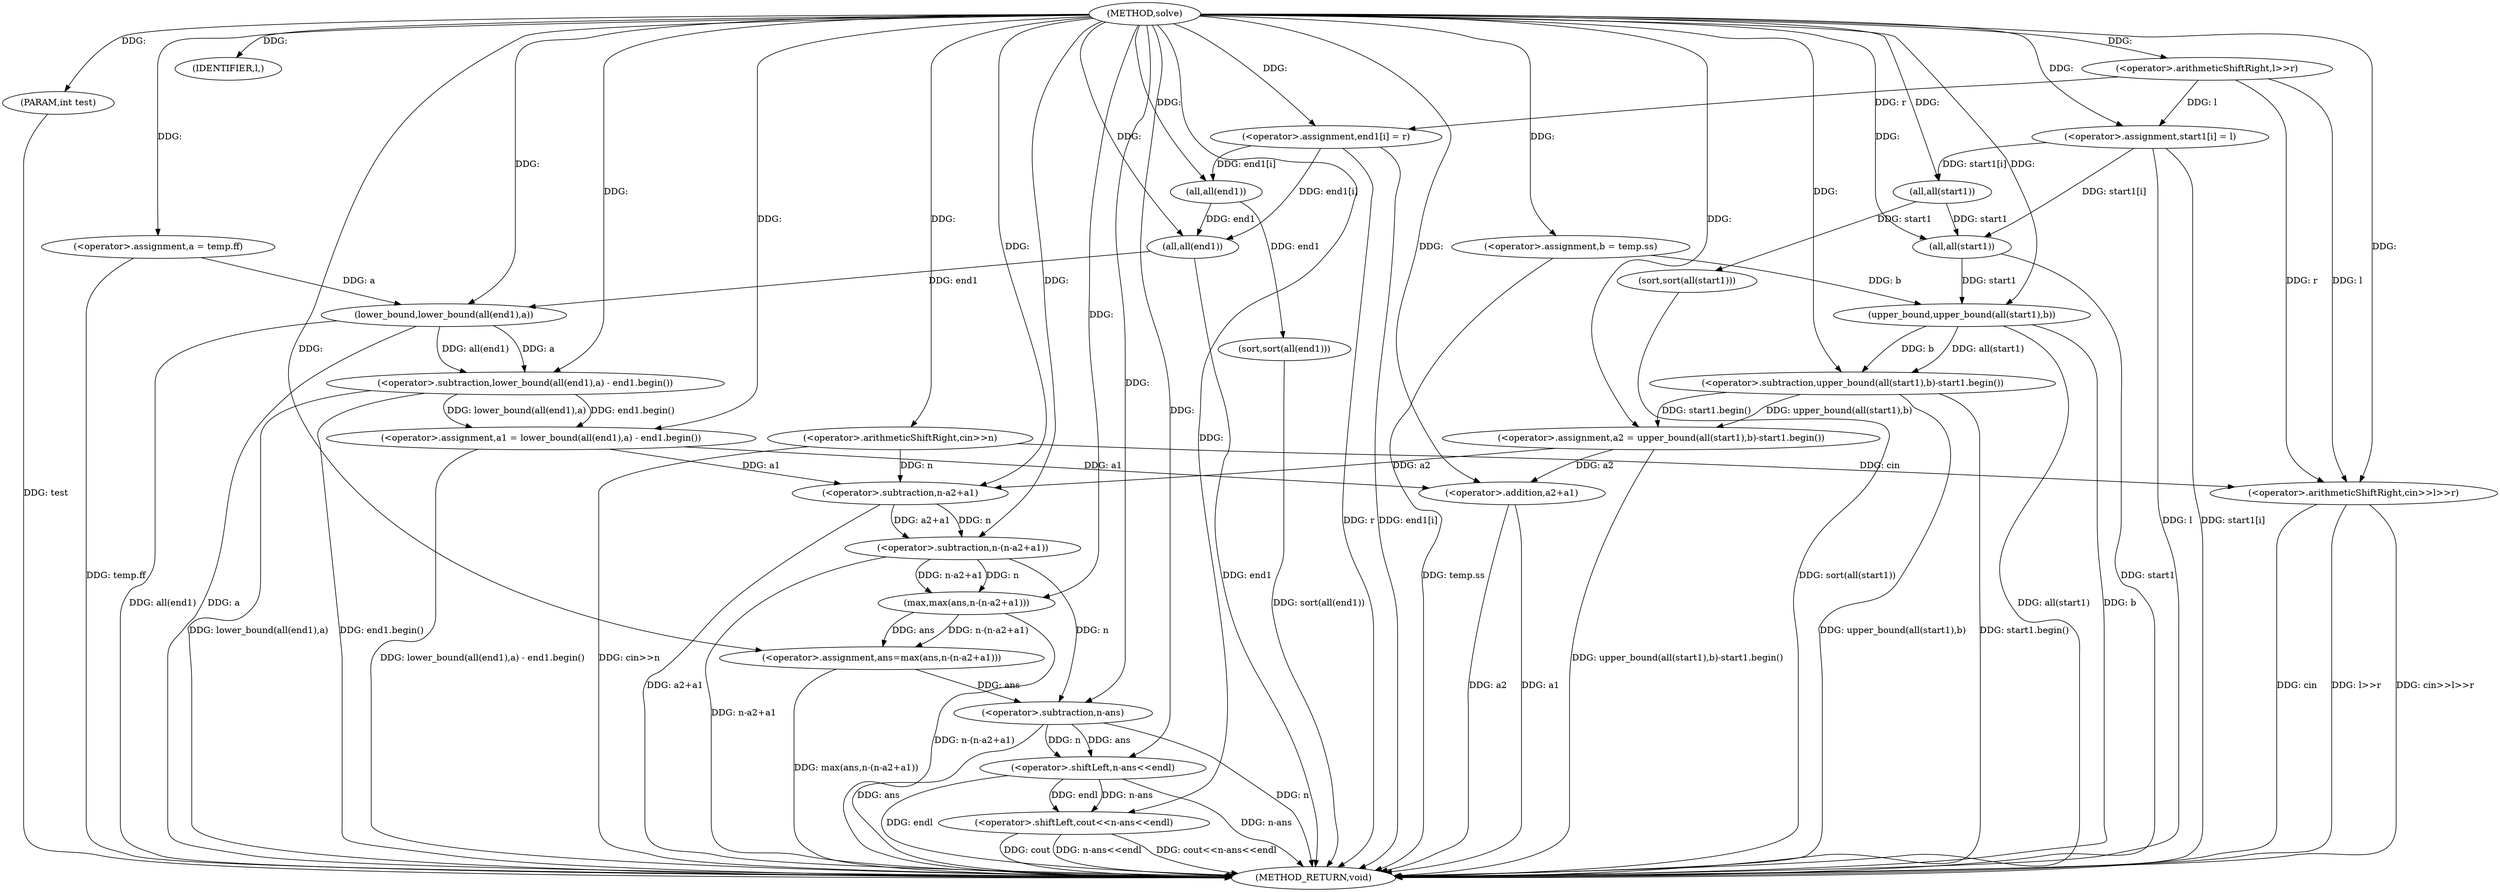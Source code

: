digraph "solve" {  
"1000909" [label = "(METHOD,solve)" ]
"1000995" [label = "(METHOD_RETURN,void)" ]
"1000910" [label = "(PARAM,int test)" ]
"1000913" [label = "(<operator>.arithmeticShiftRight,cin>>n)" ]
"1000938" [label = "(sort,sort(all(start1)))" ]
"1000941" [label = "(sort,sort(all(end1)))" ]
"1000944" [label = "(IDENTIFIER,l,)" ]
"1000988" [label = "(<operator>.shiftLeft,cout<<n-ans<<endl)" ]
"1000922" [label = "(<operator>.arithmeticShiftRight,cin>>l>>r)" ]
"1000928" [label = "(<operator>.assignment,start1[i] = l)" ]
"1000933" [label = "(<operator>.assignment,end1[i] = r)" ]
"1000948" [label = "(<operator>.assignment,a = temp.ff)" ]
"1000954" [label = "(<operator>.assignment,b = temp.ss)" ]
"1000960" [label = "(<operator>.assignment,a1 = lower_bound(all(end1),a) - end1.begin())" ]
"1000969" [label = "(<operator>.assignment,a2 = upper_bound(all(start1),b)-start1.begin())" ]
"1000977" [label = "(<operator>.assignment,ans=max(ans,n-(n-a2+a1)))" ]
"1000939" [label = "(all,all(start1))" ]
"1000942" [label = "(all,all(end1))" ]
"1000990" [label = "(<operator>.shiftLeft,n-ans<<endl)" ]
"1000924" [label = "(<operator>.arithmeticShiftRight,l>>r)" ]
"1000962" [label = "(<operator>.subtraction,lower_bound(all(end1),a) - end1.begin())" ]
"1000971" [label = "(<operator>.subtraction,upper_bound(all(start1),b)-start1.begin())" ]
"1000979" [label = "(max,max(ans,n-(n-a2+a1)))" ]
"1000991" [label = "(<operator>.subtraction,n-ans)" ]
"1000963" [label = "(lower_bound,lower_bound(all(end1),a))" ]
"1000972" [label = "(upper_bound,upper_bound(all(start1),b))" ]
"1000981" [label = "(<operator>.subtraction,n-(n-a2+a1))" ]
"1000964" [label = "(all,all(end1))" ]
"1000973" [label = "(all,all(start1))" ]
"1000983" [label = "(<operator>.subtraction,n-a2+a1)" ]
"1000985" [label = "(<operator>.addition,a2+a1)" ]
  "1000910" -> "1000995"  [ label = "DDG: test"] 
  "1000913" -> "1000995"  [ label = "DDG: cin>>n"] 
  "1000922" -> "1000995"  [ label = "DDG: cin"] 
  "1000922" -> "1000995"  [ label = "DDG: l>>r"] 
  "1000922" -> "1000995"  [ label = "DDG: cin>>l>>r"] 
  "1000928" -> "1000995"  [ label = "DDG: start1[i]"] 
  "1000928" -> "1000995"  [ label = "DDG: l"] 
  "1000933" -> "1000995"  [ label = "DDG: end1[i]"] 
  "1000933" -> "1000995"  [ label = "DDG: r"] 
  "1000938" -> "1000995"  [ label = "DDG: sort(all(start1))"] 
  "1000941" -> "1000995"  [ label = "DDG: sort(all(end1))"] 
  "1000948" -> "1000995"  [ label = "DDG: temp.ff"] 
  "1000954" -> "1000995"  [ label = "DDG: temp.ss"] 
  "1000964" -> "1000995"  [ label = "DDG: end1"] 
  "1000963" -> "1000995"  [ label = "DDG: all(end1)"] 
  "1000963" -> "1000995"  [ label = "DDG: a"] 
  "1000962" -> "1000995"  [ label = "DDG: lower_bound(all(end1),a)"] 
  "1000962" -> "1000995"  [ label = "DDG: end1.begin()"] 
  "1000960" -> "1000995"  [ label = "DDG: lower_bound(all(end1),a) - end1.begin()"] 
  "1000973" -> "1000995"  [ label = "DDG: start1"] 
  "1000972" -> "1000995"  [ label = "DDG: all(start1)"] 
  "1000972" -> "1000995"  [ label = "DDG: b"] 
  "1000971" -> "1000995"  [ label = "DDG: upper_bound(all(start1),b)"] 
  "1000971" -> "1000995"  [ label = "DDG: start1.begin()"] 
  "1000969" -> "1000995"  [ label = "DDG: upper_bound(all(start1),b)-start1.begin()"] 
  "1000985" -> "1000995"  [ label = "DDG: a2"] 
  "1000985" -> "1000995"  [ label = "DDG: a1"] 
  "1000983" -> "1000995"  [ label = "DDG: a2+a1"] 
  "1000981" -> "1000995"  [ label = "DDG: n-a2+a1"] 
  "1000979" -> "1000995"  [ label = "DDG: n-(n-a2+a1)"] 
  "1000977" -> "1000995"  [ label = "DDG: max(ans,n-(n-a2+a1))"] 
  "1000991" -> "1000995"  [ label = "DDG: n"] 
  "1000991" -> "1000995"  [ label = "DDG: ans"] 
  "1000990" -> "1000995"  [ label = "DDG: n-ans"] 
  "1000988" -> "1000995"  [ label = "DDG: n-ans<<endl"] 
  "1000988" -> "1000995"  [ label = "DDG: cout<<n-ans<<endl"] 
  "1000988" -> "1000995"  [ label = "DDG: cout"] 
  "1000990" -> "1000995"  [ label = "DDG: endl"] 
  "1000909" -> "1000910"  [ label = "DDG: "] 
  "1000909" -> "1000944"  [ label = "DDG: "] 
  "1000909" -> "1000913"  [ label = "DDG: "] 
  "1000924" -> "1000928"  [ label = "DDG: l"] 
  "1000909" -> "1000928"  [ label = "DDG: "] 
  "1000924" -> "1000933"  [ label = "DDG: r"] 
  "1000909" -> "1000933"  [ label = "DDG: "] 
  "1000939" -> "1000938"  [ label = "DDG: start1"] 
  "1000942" -> "1000941"  [ label = "DDG: end1"] 
  "1000962" -> "1000960"  [ label = "DDG: end1.begin()"] 
  "1000962" -> "1000960"  [ label = "DDG: lower_bound(all(end1),a)"] 
  "1000971" -> "1000969"  [ label = "DDG: start1.begin()"] 
  "1000971" -> "1000969"  [ label = "DDG: upper_bound(all(start1),b)"] 
  "1000979" -> "1000977"  [ label = "DDG: n-(n-a2+a1)"] 
  "1000979" -> "1000977"  [ label = "DDG: ans"] 
  "1000909" -> "1000988"  [ label = "DDG: "] 
  "1000990" -> "1000988"  [ label = "DDG: n-ans"] 
  "1000990" -> "1000988"  [ label = "DDG: endl"] 
  "1000913" -> "1000922"  [ label = "DDG: cin"] 
  "1000909" -> "1000922"  [ label = "DDG: "] 
  "1000924" -> "1000922"  [ label = "DDG: r"] 
  "1000924" -> "1000922"  [ label = "DDG: l"] 
  "1000928" -> "1000939"  [ label = "DDG: start1[i]"] 
  "1000909" -> "1000939"  [ label = "DDG: "] 
  "1000933" -> "1000942"  [ label = "DDG: end1[i]"] 
  "1000909" -> "1000942"  [ label = "DDG: "] 
  "1000909" -> "1000948"  [ label = "DDG: "] 
  "1000909" -> "1000954"  [ label = "DDG: "] 
  "1000909" -> "1000960"  [ label = "DDG: "] 
  "1000909" -> "1000969"  [ label = "DDG: "] 
  "1000909" -> "1000977"  [ label = "DDG: "] 
  "1000991" -> "1000990"  [ label = "DDG: ans"] 
  "1000991" -> "1000990"  [ label = "DDG: n"] 
  "1000909" -> "1000990"  [ label = "DDG: "] 
  "1000909" -> "1000924"  [ label = "DDG: "] 
  "1000963" -> "1000962"  [ label = "DDG: a"] 
  "1000963" -> "1000962"  [ label = "DDG: all(end1)"] 
  "1000909" -> "1000962"  [ label = "DDG: "] 
  "1000972" -> "1000971"  [ label = "DDG: b"] 
  "1000972" -> "1000971"  [ label = "DDG: all(start1)"] 
  "1000909" -> "1000971"  [ label = "DDG: "] 
  "1000909" -> "1000979"  [ label = "DDG: "] 
  "1000981" -> "1000979"  [ label = "DDG: n"] 
  "1000981" -> "1000979"  [ label = "DDG: n-a2+a1"] 
  "1000981" -> "1000991"  [ label = "DDG: n"] 
  "1000909" -> "1000991"  [ label = "DDG: "] 
  "1000977" -> "1000991"  [ label = "DDG: ans"] 
  "1000964" -> "1000963"  [ label = "DDG: end1"] 
  "1000948" -> "1000963"  [ label = "DDG: a"] 
  "1000909" -> "1000963"  [ label = "DDG: "] 
  "1000973" -> "1000972"  [ label = "DDG: start1"] 
  "1000954" -> "1000972"  [ label = "DDG: b"] 
  "1000909" -> "1000972"  [ label = "DDG: "] 
  "1000983" -> "1000981"  [ label = "DDG: n"] 
  "1000909" -> "1000981"  [ label = "DDG: "] 
  "1000983" -> "1000981"  [ label = "DDG: a2+a1"] 
  "1000933" -> "1000964"  [ label = "DDG: end1[i]"] 
  "1000942" -> "1000964"  [ label = "DDG: end1"] 
  "1000909" -> "1000964"  [ label = "DDG: "] 
  "1000928" -> "1000973"  [ label = "DDG: start1[i]"] 
  "1000939" -> "1000973"  [ label = "DDG: start1"] 
  "1000909" -> "1000973"  [ label = "DDG: "] 
  "1000913" -> "1000983"  [ label = "DDG: n"] 
  "1000909" -> "1000983"  [ label = "DDG: "] 
  "1000969" -> "1000983"  [ label = "DDG: a2"] 
  "1000960" -> "1000983"  [ label = "DDG: a1"] 
  "1000969" -> "1000985"  [ label = "DDG: a2"] 
  "1000909" -> "1000985"  [ label = "DDG: "] 
  "1000960" -> "1000985"  [ label = "DDG: a1"] 
}
